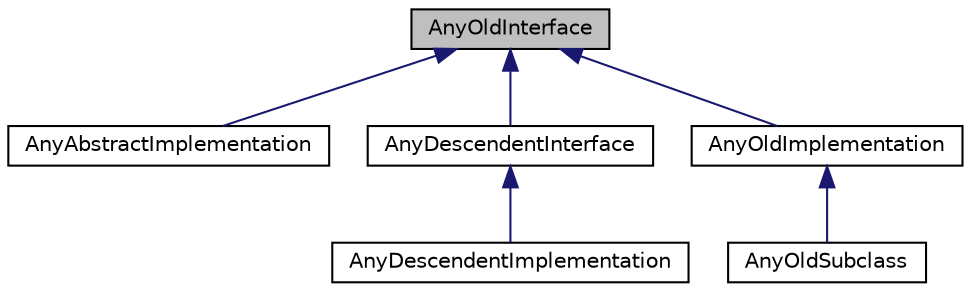 digraph "AnyOldInterface"
{
  edge [fontname="Helvetica",fontsize="10",labelfontname="Helvetica",labelfontsize="10"];
  node [fontname="Helvetica",fontsize="10",shape=record];
  Node1 [label="AnyOldInterface",height=0.2,width=0.4,color="black", fillcolor="grey75", style="filled" fontcolor="black"];
  Node1 -> Node2 [dir="back",color="midnightblue",fontsize="10",style="solid",fontname="Helvetica"];
  Node2 [label="AnyAbstractImplementation",height=0.2,width=0.4,color="black", fillcolor="white", style="filled",URL="$class_any_abstract_implementation.html"];
  Node1 -> Node3 [dir="back",color="midnightblue",fontsize="10",style="solid",fontname="Helvetica"];
  Node3 [label="AnyDescendentInterface",height=0.2,width=0.4,color="black", fillcolor="white", style="filled",URL="$interface_any_descendent_interface.html"];
  Node3 -> Node4 [dir="back",color="midnightblue",fontsize="10",style="solid",fontname="Helvetica"];
  Node4 [label="AnyDescendentImplementation",height=0.2,width=0.4,color="black", fillcolor="white", style="filled",URL="$class_any_descendent_implementation.html"];
  Node1 -> Node5 [dir="back",color="midnightblue",fontsize="10",style="solid",fontname="Helvetica"];
  Node5 [label="AnyOldImplementation",height=0.2,width=0.4,color="black", fillcolor="white", style="filled",URL="$class_any_old_implementation.html"];
  Node5 -> Node6 [dir="back",color="midnightblue",fontsize="10",style="solid",fontname="Helvetica"];
  Node6 [label="AnyOldSubclass",height=0.2,width=0.4,color="black", fillcolor="white", style="filled",URL="$class_any_old_subclass.html"];
}
